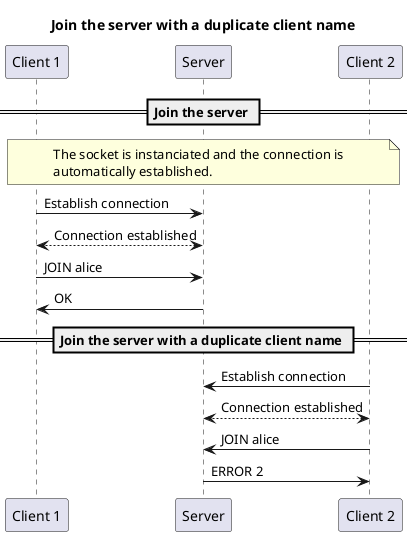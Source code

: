 @startuml join-the-server-with-a-duplicate-client-name-example

title "Join the server with a duplicate client name"

participant "Client 1" as c1
participant "Server" as s
participant "Client 2" as c2

== Join the server ==

note over c1, c2
The socket is instanciated and the connection is
automatically established.
end note

c1->s : Establish connection
c1<-->s : Connection established

c1->s: JOIN alice
s->c1: OK

== Join the server with a duplicate client name ==

c2->s : Establish connection
c2<-->s : Connection established

c2->s: JOIN alice
s->c2: ERROR 2
@enduml

